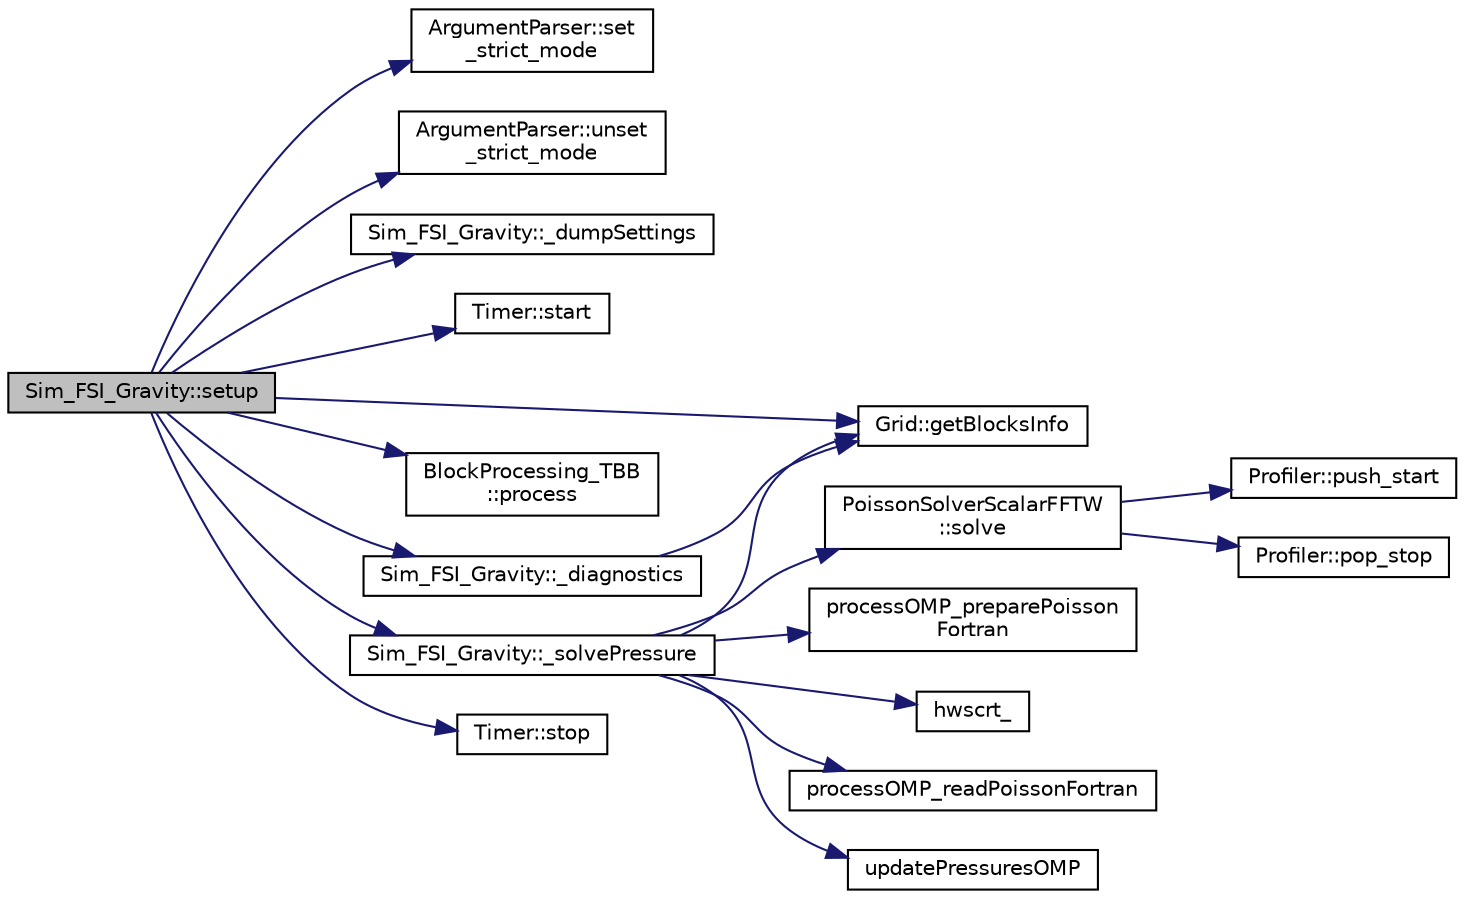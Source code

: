 digraph "Sim_FSI_Gravity::setup"
{
  edge [fontname="Helvetica",fontsize="10",labelfontname="Helvetica",labelfontsize="10"];
  node [fontname="Helvetica",fontsize="10",shape=record];
  rankdir="LR";
  Node1 [label="Sim_FSI_Gravity::setup",height=0.2,width=0.4,color="black", fillcolor="grey75", style="filled", fontcolor="black"];
  Node1 -> Node2 [color="midnightblue",fontsize="10",style="solid",fontname="Helvetica"];
  Node2 [label="ArgumentParser::set\l_strict_mode",height=0.2,width=0.4,color="black", fillcolor="white", style="filled",URL="$class_argument_parser.html#af30fc2364f2e0cf72e9ce17bf30fd645"];
  Node1 -> Node3 [color="midnightblue",fontsize="10",style="solid",fontname="Helvetica"];
  Node3 [label="ArgumentParser::unset\l_strict_mode",height=0.2,width=0.4,color="black", fillcolor="white", style="filled",URL="$class_argument_parser.html#a47b9bd39a2587221398c6785560072f8"];
  Node1 -> Node4 [color="midnightblue",fontsize="10",style="solid",fontname="Helvetica"];
  Node4 [label="Sim_FSI_Gravity::_dumpSettings",height=0.2,width=0.4,color="black", fillcolor="white", style="filled",URL="$class_sim___f_s_i___gravity.html#a1c0403f8126998a080e154a0d4cdbe92"];
  Node1 -> Node5 [color="midnightblue",fontsize="10",style="solid",fontname="Helvetica"];
  Node5 [label="Timer::start",height=0.2,width=0.4,color="black", fillcolor="white", style="filled",URL="$class_timer.html#a3a8b5272198d029779dc9302a54305a8"];
  Node1 -> Node6 [color="midnightblue",fontsize="10",style="solid",fontname="Helvetica"];
  Node6 [label="Grid::getBlocksInfo",height=0.2,width=0.4,color="black", fillcolor="white", style="filled",URL="$class_grid.html#a39aa8cb7fad1abcfe40fdd77d9b72d8a"];
  Node1 -> Node7 [color="midnightblue",fontsize="10",style="solid",fontname="Helvetica"];
  Node7 [label="BlockProcessing_TBB\l::process",height=0.2,width=0.4,color="black", fillcolor="white", style="filled",URL="$class_block_processing___t_b_b.html#afb4ac5aee8af3d4e9f3a0f572bdd0a04"];
  Node1 -> Node8 [color="midnightblue",fontsize="10",style="solid",fontname="Helvetica"];
  Node8 [label="Sim_FSI_Gravity::_solvePressure",height=0.2,width=0.4,color="black", fillcolor="white", style="filled",URL="$class_sim___f_s_i___gravity.html#a3bda0222882a28818ad1ecdfcf3e4ec2"];
  Node8 -> Node6 [color="midnightblue",fontsize="10",style="solid",fontname="Helvetica"];
  Node8 -> Node9 [color="midnightblue",fontsize="10",style="solid",fontname="Helvetica"];
  Node9 [label="PoissonSolverScalarFFTW\l::solve",height=0.2,width=0.4,color="black", fillcolor="white", style="filled",URL="$class_poisson_solver_scalar_f_f_t_w.html#a888b94b2f63f4c95c70da076b30fb31c"];
  Node9 -> Node10 [color="midnightblue",fontsize="10",style="solid",fontname="Helvetica"];
  Node10 [label="Profiler::push_start",height=0.2,width=0.4,color="black", fillcolor="white", style="filled",URL="$class_profiler.html#aad319c9a5c095ccce87c4e9f90c4dd15"];
  Node9 -> Node11 [color="midnightblue",fontsize="10",style="solid",fontname="Helvetica"];
  Node11 [label="Profiler::pop_stop",height=0.2,width=0.4,color="black", fillcolor="white", style="filled",URL="$class_profiler.html#aed892ccd9527b4bf54af37621e1c913d"];
  Node8 -> Node12 [color="midnightblue",fontsize="10",style="solid",fontname="Helvetica"];
  Node12 [label="processOMP_preparePoisson\lFortran",height=0.2,width=0.4,color="black", fillcolor="white", style="filled",URL="$_process_operators_o_m_p_8cpp.html#a14ac15c557730a7543b7dab3db8fc802"];
  Node8 -> Node13 [color="midnightblue",fontsize="10",style="solid",fontname="Helvetica"];
  Node13 [label="hwscrt_",height=0.2,width=0.4,color="black", fillcolor="white", style="filled",URL="$_interface_fortran_8h.html#a5119151724ab6ca85a43cf467680045c"];
  Node8 -> Node14 [color="midnightblue",fontsize="10",style="solid",fontname="Helvetica"];
  Node14 [label="processOMP_readPoissonFortran",height=0.2,width=0.4,color="black", fillcolor="white", style="filled",URL="$_process_operators_o_m_p_8cpp.html#adb06caa5f55bbcec69d75ee99c81ba51"];
  Node8 -> Node15 [color="midnightblue",fontsize="10",style="solid",fontname="Helvetica"];
  Node15 [label="updatePressuresOMP",height=0.2,width=0.4,color="black", fillcolor="white", style="filled",URL="$_process_operators_o_m_p_8cpp.html#ad3e32a26df50c8e475277642d2c72b14"];
  Node1 -> Node16 [color="midnightblue",fontsize="10",style="solid",fontname="Helvetica"];
  Node16 [label="Sim_FSI_Gravity::_diagnostics",height=0.2,width=0.4,color="black", fillcolor="white", style="filled",URL="$class_sim___f_s_i___gravity.html#a0eb1be561cbc294534d7598b736515f0"];
  Node16 -> Node6 [color="midnightblue",fontsize="10",style="solid",fontname="Helvetica"];
  Node1 -> Node17 [color="midnightblue",fontsize="10",style="solid",fontname="Helvetica"];
  Node17 [label="Timer::stop",height=0.2,width=0.4,color="black", fillcolor="white", style="filled",URL="$class_timer.html#a988f79aa183d9d5473c13106f5babe48"];
}
